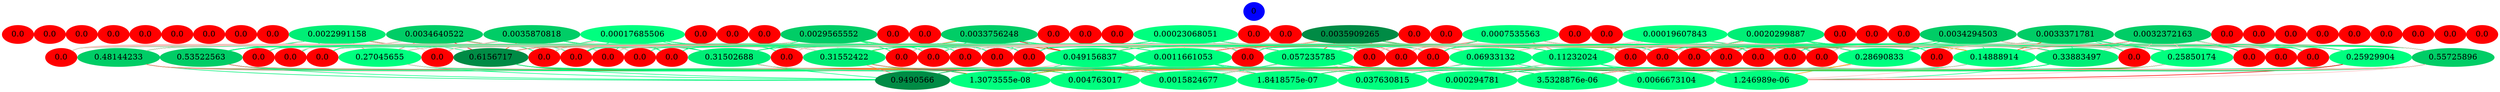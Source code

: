 graph {
	edge [bgcolor="purple:pink" color=yellow nodesep=0 rankdir=LR]
	graph [nodesep=0 ordering=out ranksep=0]
	node [rankdir=LR]
	I [label=0 color=blue height=0.2 style=filled width=0.2]
	x_0 [label=0.0 color=red height=0.2 style=filled width=0.2]
	x_1 [label=0.0 color=red height=0.2 style=filled width=0.2]
	x_2 [label=0.0 color=red height=0.2 style=filled width=0.2]
	x_3 [label=0.0 color=red height=0.2 style=filled width=0.2]
	x_4 [label=0.0 color=red height=0.2 style=filled width=0.2]
	x_5 [label=0.0 color=red height=0.2 style=filled width=0.2]
	x_6 [label=0.0 color=red height=0.2 style=filled width=0.2]
	x_7 [label=0.0 color=red height=0.2 style=filled width=0.2]
	x_8 [label=0.0 color=red height=0.2 style=filled width=0.2]
	x_9 [label=0.0022991158 color=springgreen2 fillcolor=springgreen2 height=0.2 style=filled width=0.2]
	x_10 [label=0.0034640522 color=springgreen3 fillcolor=springgreen3 height=0.2 style=filled width=0.2]
	x_11 [label=0.0035870818 color=springgreen3 fillcolor=springgreen3 height=0.2 style=filled width=0.2]
	x_12 [label=0.00017685506 color=springgreen fillcolor=springgreen height=0.2 style=filled width=0.2]
	x_13 [label=0.0 color=red height=0.2 style=filled width=0.2]
	x_14 [label=0.0 color=red height=0.2 style=filled width=0.2]
	x_15 [label=0.0 color=red height=0.2 style=filled width=0.2]
	x_16 [label=0.0029565552 color=springgreen3 fillcolor=springgreen3 height=0.2 style=filled width=0.2]
	x_17 [label=0.0 color=red height=0.2 style=filled width=0.2]
	x_18 [label=0.0 color=red height=0.2 style=filled width=0.2]
	x_19 [label=0.0033756248 color=springgreen3 fillcolor=springgreen3 height=0.2 style=filled width=0.2]
	x_20 [label=0.0 color=red height=0.2 style=filled width=0.2]
	x_21 [label=0.0 color=red height=0.2 style=filled width=0.2]
	x_22 [label=0.0 color=red height=0.2 style=filled width=0.2]
	x_23 [label=0.00023068051 color=springgreen fillcolor=springgreen height=0.2 style=filled width=0.2]
	x_24 [label=0.0 color=red height=0.2 style=filled width=0.2]
	x_25 [label=0.0 color=red height=0.2 style=filled width=0.2]
	x_26 [label=0.0035909265 color=springgreen4 fillcolor=springgreen4 height=0.2 style=filled width=0.2]
	x_27 [label=0.0 color=red height=0.2 style=filled width=0.2]
	x_28 [label=0.0 color=red height=0.2 style=filled width=0.2]
	x_29 [label=0.0007535563 color=springgreen fillcolor=springgreen height=0.2 style=filled width=0.2]
	x_30 [label=0.0 color=red height=0.2 style=filled width=0.2]
	x_31 [label=0.0 color=red height=0.2 style=filled width=0.2]
	x_32 [label=0.00019607843 color=springgreen fillcolor=springgreen height=0.2 style=filled width=0.2]
	x_33 [label=0.0020299887 color=springgreen2 fillcolor=springgreen2 height=0.2 style=filled width=0.2]
	x_34 [label=0.0 color=red height=0.2 style=filled width=0.2]
	x_35 [label=0.0 color=red height=0.2 style=filled width=0.2]
	x_36 [label=0.0 color=red height=0.2 style=filled width=0.2]
	x_37 [label=0.0034294503 color=springgreen3 fillcolor=springgreen3 height=0.2 style=filled width=0.2]
	x_38 [label=0.0033371781 color=springgreen3 fillcolor=springgreen3 height=0.2 style=filled width=0.2]
	x_39 [label=0.0032372163 color=springgreen3 fillcolor=springgreen3 height=0.2 style=filled width=0.2]
	x_40 [label=0.0 color=red height=0.2 style=filled width=0.2]
	x_41 [label=0.0 color=red height=0.2 style=filled width=0.2]
	x_42 [label=0.0 color=red height=0.2 style=filled width=0.2]
	x_43 [label=0.0 color=red height=0.2 style=filled width=0.2]
	x_44 [label=0.0 color=red height=0.2 style=filled width=0.2]
	x_45 [label=0.0 color=red height=0.2 style=filled width=0.2]
	x_46 [label=0.0 color=red height=0.2 style=filled width=0.2]
	x_47 [label=0.0 color=red height=0.2 style=filled width=0.2]
	x_48 [label=0.0 color=red height=0.2 style=filled width=0.2]
	I -- x_0 [style=invis]
	I -- x_1 [style=invis]
	I -- x_2 [style=invis]
	I -- x_3 [style=invis]
	I -- x_4 [style=invis]
	I -- x_5 [style=invis]
	I -- x_6 [style=invis]
	I -- x_7 [style=invis]
	I -- x_8 [style=invis]
	I -- x_9 [style=invis]
	I -- x_10 [style=invis]
	I -- x_11 [style=invis]
	I -- x_12 [style=invis]
	I -- x_13 [style=invis]
	I -- x_14 [style=invis]
	I -- x_15 [style=invis]
	I -- x_16 [style=invis]
	I -- x_17 [style=invis]
	I -- x_18 [style=invis]
	I -- x_19 [style=invis]
	I -- x_20 [style=invis]
	I -- x_21 [style=invis]
	I -- x_22 [style=invis]
	I -- x_23 [style=invis]
	I -- x_24 [style=invis]
	I -- x_25 [style=invis]
	I -- x_26 [style=invis]
	I -- x_27 [style=invis]
	I -- x_28 [style=invis]
	I -- x_29 [style=invis]
	I -- x_30 [style=invis]
	I -- x_31 [style=invis]
	I -- x_32 [style=invis]
	I -- x_33 [style=invis]
	I -- x_34 [style=invis]
	I -- x_35 [style=invis]
	I -- x_36 [style=invis]
	I -- x_37 [style=invis]
	I -- x_38 [style=invis]
	I -- x_39 [style=invis]
	I -- x_40 [style=invis]
	I -- x_41 [style=invis]
	I -- x_42 [style=invis]
	I -- x_43 [style=invis]
	I -- x_44 [style=invis]
	I -- x_45 [style=invis]
	I -- x_46 [style=invis]
	I -- x_47 [style=invis]
	I -- x_48 [style=invis]
	x1_0 [label=0.0 color=red fillcolor=red height=0.2 style=filled width=0.2]
	x1_1 [label=0.48144233 color=springgreen3 fillcolor=springgreen3 height=0.2 style=filled width=0.2]
	x1_2 [label=0.53522563 color=springgreen3 fillcolor=springgreen3 height=0.2 style=filled width=0.2]
	x1_3 [label=0.0 color=red fillcolor=red height=0.2 style=filled width=0.2]
	x1_4 [label=0.0 color=red fillcolor=red height=0.2 style=filled width=0.2]
	x1_5 [label=0.0 color=red fillcolor=red height=0.2 style=filled width=0.2]
	x1_6 [label=0.27045655 color=springgreen1 fillcolor=springgreen1 height=0.2 style=filled width=0.2]
	x1_7 [label=0.0 color=red fillcolor=red height=0.2 style=filled width=0.2]
	x1_8 [label=0.6156717 color=springgreen4 fillcolor=springgreen4 height=0.2 style=filled width=0.2]
	x1_9 [label=0.0 color=red fillcolor=red height=0.2 style=filled width=0.2]
	x1_10 [label=0.0 color=red fillcolor=red height=0.2 style=filled width=0.2]
	x1_11 [label=0.0 color=red fillcolor=red height=0.2 style=filled width=0.2]
	x1_12 [label=0.0 color=red fillcolor=red height=0.2 style=filled width=0.2]
	x1_13 [label=0.0 color=red fillcolor=red height=0.2 style=filled width=0.2]
	x1_14 [label=0.31502688 color=springgreen2 fillcolor=springgreen2 height=0.2 style=filled width=0.2]
	x1_15 [label=0.0 color=red fillcolor=red height=0.2 style=filled width=0.2]
	x1_16 [label=0.31552422 color=springgreen2 fillcolor=springgreen2 height=0.2 style=filled width=0.2]
	x1_17 [label=0.0 color=red fillcolor=red height=0.2 style=filled width=0.2]
	x1_18 [label=0.0 color=red fillcolor=red height=0.2 style=filled width=0.2]
	x1_19 [label=0.0 color=red fillcolor=red height=0.2 style=filled width=0.2]
	x1_20 [label=0.0 color=red fillcolor=red height=0.2 style=filled width=0.2]
	x1_21 [label=0.0 color=red fillcolor=red height=0.2 style=filled width=0.2]
	x1_22 [label=0.049156837 color=springgreen fillcolor=springgreen height=0.2 style=filled width=0.2]
	x1_23 [label=0.0011661053 color=springgreen fillcolor=springgreen height=0.2 style=filled width=0.2]
	x1_24 [label=0.0 color=red fillcolor=red height=0.2 style=filled width=0.2]
	x1_25 [label=0.057235785 color=springgreen fillcolor=springgreen height=0.2 style=filled width=0.2]
	x1_26 [label=0.0 color=red fillcolor=red height=0.2 style=filled width=0.2]
	x1_27 [label=0.0 color=red fillcolor=red height=0.2 style=filled width=0.2]
	x1_28 [label=0.0 color=red fillcolor=red height=0.2 style=filled width=0.2]
	x1_29 [label=0.06933132 color=springgreen fillcolor=springgreen height=0.2 style=filled width=0.2]
	x1_30 [label=0.11232024 color=springgreen fillcolor=springgreen height=0.2 style=filled width=0.2]
	x1_31 [label=0.0 color=red fillcolor=red height=0.2 style=filled width=0.2]
	x1_32 [label=0.0 color=red fillcolor=red height=0.2 style=filled width=0.2]
	x1_33 [label=0.0 color=red fillcolor=red height=0.2 style=filled width=0.2]
	x1_34 [label=0.0 color=red fillcolor=red height=0.2 style=filled width=0.2]
	x1_35 [label=0.0 color=red fillcolor=red height=0.2 style=filled width=0.2]
	x1_36 [label=0.0 color=red fillcolor=red height=0.2 style=filled width=0.2]
	x1_37 [label=0.0 color=red fillcolor=red height=0.2 style=filled width=0.2]
	x1_38 [label=0.28690833 color=springgreen1 fillcolor=springgreen1 height=0.2 style=filled width=0.2]
	x1_39 [label=0.0 color=red fillcolor=red height=0.2 style=filled width=0.2]
	x1_40 [label=0.14888914 color=springgreen fillcolor=springgreen height=0.2 style=filled width=0.2]
	x1_41 [label=0.33883497 color=springgreen2 fillcolor=springgreen2 height=0.2 style=filled width=0.2]
	x1_42 [label=0.0 color=red fillcolor=red height=0.2 style=filled width=0.2]
	x1_43 [label=0.25850174 color=springgreen1 fillcolor=springgreen1 height=0.2 style=filled width=0.2]
	x1_44 [label=0.0 color=red fillcolor=red height=0.2 style=filled width=0.2]
	x1_45 [label=0.0 color=red fillcolor=red height=0.2 style=filled width=0.2]
	x1_46 [label=0.0 color=red fillcolor=red height=0.2 style=filled width=0.2]
	x1_47 [label=0.25929904 color=springgreen1 fillcolor=springgreen1 height=0.2 style=filled width=0.2]
	x1_48 [label=0.55725896 color=springgreen3 fillcolor=springgreen3 height=0.2 style=filled width=0.2]
	x_9 -- x1_0 [color=springgreen]
	x_10 -- x1_0 [color=rosybrown1]
	x_11 -- x1_0 [color=rosybrown1]
	x_12 -- x1_0 [color=rosybrown1]
	x_16 -- x1_0 [color=rosybrown1]
	x_19 -- x1_0 [color=rosybrown1]
	x_23 -- x1_0 [color=springgreen]
	x_26 -- x1_0 [color=rosybrown1]
	x_29 -- x1_0 [color=rosybrown1]
	x_32 -- x1_0 [color=springgreen]
	x_33 -- x1_0 [color=springgreen]
	x_37 -- x1_0 [color=rosybrown1]
	x_38 -- x1_0 [color=springgreen]
	x_39 -- x1_0 [color=rosybrown1]
	x_9 -- x1_1 [color=springgreen1]
	x_10 -- x1_1 [color=springgreen1]
	x_11 -- x1_1 [color=springgreen]
	x_12 -- x1_1 [color=rosybrown1]
	x_16 -- x1_1 [color=salmon]
	x_19 -- x1_1 [color=springgreen]
	x_23 -- x1_1 [color=rosybrown1]
	x_26 -- x1_1 [color=springgreen1]
	x_29 -- x1_1 [color=springgreen]
	x_32 -- x1_1 [color=springgreen]
	x_33 -- x1_1 [color=springgreen1]
	x_37 -- x1_1 [color=springgreen1]
	x_38 -- x1_1 [color=springgreen1]
	x_39 -- x1_1 [color=rosybrown1]
	x_9 -- x1_2 [color=springgreen]
	x_10 -- x1_2 [color=springgreen1]
	x_11 -- x1_2 [color=springgreen2]
	x_12 -- x1_2 [color=springgreen]
	x_16 -- x1_2 [color=rosybrown1]
	x_19 -- x1_2 [color=springgreen1]
	x_23 -- x1_2 [color=springgreen]
	x_26 -- x1_2 [color=springgreen]
	x_29 -- x1_2 [color=springgreen]
	x_32 -- x1_2 [color=springgreen]
	x_33 -- x1_2 [color=springgreen1]
	x_37 -- x1_2 [color=springgreen]
	x_38 -- x1_2 [color=springgreen]
	x_39 -- x1_2 [color=springgreen1]
	x_9 -- x1_3 [color=rosybrown1]
	x_10 -- x1_3 [color=springgreen]
	x_11 -- x1_3 [color=springgreen]
	x_12 -- x1_3 [color=springgreen]
	x_16 -- x1_3 [color=springgreen]
	x_19 -- x1_3 [color=rosybrown1]
	x_23 -- x1_3 [color=springgreen]
	x_26 -- x1_3 [color=rosybrown1]
	x_29 -- x1_3 [color=rosybrown1]
	x_32 -- x1_3 [color=springgreen]
	x_33 -- x1_3 [color=springgreen]
	x_37 -- x1_3 [color=rosybrown1]
	x_38 -- x1_3 [color=rosybrown1]
	x_39 -- x1_3 [color=springgreen]
	x_9 -- x1_4 [color=springgreen]
	x_10 -- x1_4 [color=rosybrown1]
	x_11 -- x1_4 [color=springgreen]
	x_12 -- x1_4 [color=rosybrown1]
	x_16 -- x1_4 [color=springgreen]
	x_19 -- x1_4 [color=springgreen]
	x_23 -- x1_4 [color=springgreen]
	x_26 -- x1_4 [color=rosybrown1]
	x_29 -- x1_4 [color=rosybrown1]
	x_32 -- x1_4 [color=springgreen]
	x_33 -- x1_4 [color=springgreen]
	x_37 -- x1_4 [color=springgreen]
	x_38 -- x1_4 [color=rosybrown1]
	x_39 -- x1_4 [color=rosybrown1]
	x_9 -- x1_5 [color=rosybrown1]
	x_10 -- x1_5 [color=rosybrown1]
	x_11 -- x1_5 [color=springgreen]
	x_12 -- x1_5 [color=rosybrown1]
	x_16 -- x1_5 [color=springgreen]
	x_19 -- x1_5 [color=springgreen]
	x_23 -- x1_5 [color=springgreen]
	x_26 -- x1_5 [color=rosybrown1]
	x_29 -- x1_5 [color=rosybrown1]
	x_32 -- x1_5 [color=rosybrown1]
	x_33 -- x1_5 [color=rosybrown1]
	x_37 -- x1_5 [color=springgreen]
	x_38 -- x1_5 [color=springgreen]
	x_39 -- x1_5 [color=springgreen]
	x_9 -- x1_6 [color=salmon]
	x_10 -- x1_6 [color=salmon]
	x_11 -- x1_6 [color=rosybrown1]
	x_12 -- x1_6 [color=springgreen]
	x_16 -- x1_6 [color=springgreen3]
	x_19 -- x1_6 [color=springgreen1]
	x_23 -- x1_6 [color=springgreen]
	x_26 -- x1_6 [color=springgreen2]
	x_29 -- x1_6 [color=rosybrown1]
	x_32 -- x1_6 [color=rosybrown1]
	x_33 -- x1_6 [color=rosybrown1]
	x_37 -- x1_6 [color=springgreen]
	x_38 -- x1_6 [color=springgreen]
	x_39 -- x1_6 [color=rosybrown1]
	x_9 -- x1_7 [color=rosybrown1]
	x_10 -- x1_7 [color=springgreen]
	x_11 -- x1_7 [color=rosybrown1]
	x_12 -- x1_7 [color=rosybrown1]
	x_16 -- x1_7 [color=springgreen]
	x_19 -- x1_7 [color=springgreen]
	x_23 -- x1_7 [color=springgreen]
	x_26 -- x1_7 [color=rosybrown1]
	x_29 -- x1_7 [color=rosybrown1]
	x_32 -- x1_7 [color=rosybrown1]
	x_33 -- x1_7 [color=springgreen]
	x_37 -- x1_7 [color=springgreen]
	x_38 -- x1_7 [color=rosybrown1]
	x_39 -- x1_7 [color=rosybrown1]
	x_9 -- x1_8 [color=springgreen]
	x_10 -- x1_8 [color=red]
	x_11 -- x1_8 [color=orangered]
	x_12 -- x1_8 [color=rosybrown1]
	x_16 -- x1_8 [color=rosybrown1]
	x_19 -- x1_8 [color=orangered]
	x_23 -- x1_8 [color=springgreen]
	x_26 -- x1_8 [color=springgreen1]
	x_29 -- x1_8 [color=springgreen]
	x_32 -- x1_8 [color=springgreen]
	x_33 -- x1_8 [color=springgreen]
	x_37 -- x1_8 [color=orangered]
	x_38 -- x1_8 [color=rosybrown1]
	x_39 -- x1_8 [color=salmon]
	x_9 -- x1_9 [color=springgreen]
	x_10 -- x1_9 [color=springgreen]
	x_11 -- x1_9 [color=springgreen]
	x_12 -- x1_9 [color=springgreen]
	x_16 -- x1_9 [color=springgreen]
	x_19 -- x1_9 [color=rosybrown1]
	x_23 -- x1_9 [color=rosybrown1]
	x_26 -- x1_9 [color=rosybrown1]
	x_29 -- x1_9 [color=rosybrown1]
	x_32 -- x1_9 [color=springgreen]
	x_33 -- x1_9 [color=springgreen]
	x_37 -- x1_9 [color=springgreen]
	x_38 -- x1_9 [color=rosybrown1]
	x_39 -- x1_9 [color=rosybrown1]
	x_9 -- x1_10 [color=springgreen]
	x_10 -- x1_10 [color=springgreen]
	x_11 -- x1_10 [color=rosybrown1]
	x_12 -- x1_10 [color=springgreen]
	x_16 -- x1_10 [color=springgreen]
	x_19 -- x1_10 [color=springgreen]
	x_23 -- x1_10 [color=rosybrown1]
	x_26 -- x1_10 [color=springgreen]
	x_29 -- x1_10 [color=springgreen]
	x_32 -- x1_10 [color=springgreen]
	x_33 -- x1_10 [color=rosybrown1]
	x_37 -- x1_10 [color=springgreen]
	x_38 -- x1_10 [color=springgreen]
	x_39 -- x1_10 [color=springgreen]
	x_9 -- x1_11 [color=rosybrown1]
	x_10 -- x1_11 [color=springgreen]
	x_11 -- x1_11 [color=rosybrown1]
	x_12 -- x1_11 [color=springgreen]
	x_16 -- x1_11 [color=rosybrown1]
	x_19 -- x1_11 [color=springgreen]
	x_23 -- x1_11 [color=springgreen]
	x_26 -- x1_11 [color=rosybrown1]
	x_29 -- x1_11 [color=springgreen]
	x_32 -- x1_11 [color=rosybrown1]
	x_33 -- x1_11 [color=springgreen]
	x_37 -- x1_11 [color=rosybrown1]
	x_38 -- x1_11 [color=springgreen]
	x_39 -- x1_11 [color=rosybrown1]
	x_9 -- x1_12 [color=springgreen]
	x_10 -- x1_12 [color=springgreen]
	x_11 -- x1_12 [color=rosybrown1]
	x_12 -- x1_12 [color=rosybrown1]
	x_16 -- x1_12 [color=rosybrown1]
	x_19 -- x1_12 [color=rosybrown1]
	x_23 -- x1_12 [color=rosybrown1]
	x_26 -- x1_12 [color=rosybrown1]
	x_29 -- x1_12 [color=rosybrown1]
	x_32 -- x1_12 [color=rosybrown1]
	x_33 -- x1_12 [color=rosybrown1]
	x_37 -- x1_12 [color=springgreen]
	x_38 -- x1_12 [color=rosybrown1]
	x_39 -- x1_12 [color=springgreen]
	x_9 -- x1_13 [color=rosybrown1]
	x_10 -- x1_13 [color=springgreen]
	x_11 -- x1_13 [color=springgreen]
	x_12 -- x1_13 [color=springgreen]
	x_16 -- x1_13 [color=rosybrown1]
	x_19 -- x1_13 [color=springgreen]
	x_23 -- x1_13 [color=springgreen]
	x_26 -- x1_13 [color=rosybrown1]
	x_29 -- x1_13 [color=rosybrown1]
	x_32 -- x1_13 [color=springgreen]
	x_33 -- x1_13 [color=springgreen]
	x_37 -- x1_13 [color=springgreen]
	x_38 -- x1_13 [color=springgreen]
	x_39 -- x1_13 [color=springgreen]
	x_9 -- x1_14 [color=springgreen]
	x_10 -- x1_14 [color=springgreen2]
	x_11 -- x1_14 [color=springgreen3]
	x_12 -- x1_14 [color=springgreen]
	x_16 -- x1_14 [color=springgreen1]
	x_19 -- x1_14 [color=springgreen4]
	x_23 -- x1_14 [color=springgreen]
	x_26 -- x1_14 [color=orange]
	x_29 -- x1_14 [color=springgreen]
	x_32 -- x1_14 [color=rosybrown1]
	x_33 -- x1_14 [color=rosybrown1]
	x_37 -- x1_14 [color=springgreen]
	x_38 -- x1_14 [color=springgreen]
	x_39 -- x1_14 [color=springgreen2]
	x_9 -- x1_15 [color=springgreen]
	x_10 -- x1_15 [color=rosybrown1]
	x_11 -- x1_15 [color=springgreen]
	x_12 -- x1_15 [color=springgreen]
	x_16 -- x1_15 [color=rosybrown1]
	x_19 -- x1_15 [color=springgreen]
	x_23 -- x1_15 [color=rosybrown1]
	x_26 -- x1_15 [color=springgreen]
	x_29 -- x1_15 [color=rosybrown1]
	x_32 -- x1_15 [color=rosybrown1]
	x_33 -- x1_15 [color=springgreen]
	x_37 -- x1_15 [color=rosybrown1]
	x_38 -- x1_15 [color=rosybrown1]
	x_39 -- x1_15 [color=rosybrown1]
	x_9 -- x1_16 [color=salmon]
	x_10 -- x1_16 [color=springgreen2]
	x_11 -- x1_16 [color=springgreen]
	x_12 -- x1_16 [color=rosybrown1]
	x_16 -- x1_16 [color=rosybrown1]
	x_19 -- x1_16 [color=orange]
	x_23 -- x1_16 [color=rosybrown1]
	x_26 -- x1_16 [color=springgreen]
	x_29 -- x1_16 [color=rosybrown1]
	x_32 -- x1_16 [color=rosybrown1]
	x_33 -- x1_16 [color=springgreen]
	x_37 -- x1_16 [color=springgreen1]
	x_38 -- x1_16 [color=springgreen1]
	x_39 -- x1_16 [color=springgreen]
	x_9 -- x1_17 [color=springgreen]
	x_10 -- x1_17 [color=rosybrown1]
	x_11 -- x1_17 [color=springgreen]
	x_12 -- x1_17 [color=rosybrown1]
	x_16 -- x1_17 [color=springgreen]
	x_19 -- x1_17 [color=rosybrown1]
	x_23 -- x1_17 [color=springgreen]
	x_26 -- x1_17 [color=rosybrown1]
	x_29 -- x1_17 [color=springgreen]
	x_32 -- x1_17 [color=springgreen]
	x_33 -- x1_17 [color=springgreen]
	x_37 -- x1_17 [color=springgreen]
	x_38 -- x1_17 [color=springgreen]
	x_39 -- x1_17 [color=rosybrown1]
	x_9 -- x1_18 [color=rosybrown1]
	x_10 -- x1_18 [color=rosybrown1]
	x_11 -- x1_18 [color=springgreen]
	x_12 -- x1_18 [color=rosybrown1]
	x_16 -- x1_18 [color=springgreen]
	x_19 -- x1_18 [color=springgreen]
	x_23 -- x1_18 [color=springgreen]
	x_26 -- x1_18 [color=springgreen]
	x_29 -- x1_18 [color=rosybrown1]
	x_32 -- x1_18 [color=rosybrown1]
	x_33 -- x1_18 [color=rosybrown1]
	x_37 -- x1_18 [color=springgreen]
	x_38 -- x1_18 [color=springgreen]
	x_39 -- x1_18 [color=rosybrown1]
	x_9 -- x1_19 [color=rosybrown1]
	x_10 -- x1_19 [color=springgreen]
	x_11 -- x1_19 [color=rosybrown1]
	x_12 -- x1_19 [color=rosybrown1]
	x_16 -- x1_19 [color=springgreen]
	x_19 -- x1_19 [color=rosybrown1]
	x_23 -- x1_19 [color=rosybrown1]
	x_26 -- x1_19 [color=springgreen]
	x_29 -- x1_19 [color=springgreen]
	x_32 -- x1_19 [color=springgreen]
	x_33 -- x1_19 [color=rosybrown1]
	x_37 -- x1_19 [color=rosybrown1]
	x_38 -- x1_19 [color=springgreen]
	x_39 -- x1_19 [color=rosybrown1]
	x_9 -- x1_20 [color=rosybrown1]
	x_10 -- x1_20 [color=springgreen]
	x_11 -- x1_20 [color=rosybrown1]
	x_12 -- x1_20 [color=springgreen]
	x_16 -- x1_20 [color=springgreen]
	x_19 -- x1_20 [color=springgreen]
	x_23 -- x1_20 [color=springgreen]
	x_26 -- x1_20 [color=springgreen]
	x_29 -- x1_20 [color=springgreen]
	x_32 -- x1_20 [color=rosybrown1]
	x_33 -- x1_20 [color=rosybrown1]
	x_37 -- x1_20 [color=springgreen]
	x_38 -- x1_20 [color=rosybrown1]
	x_39 -- x1_20 [color=rosybrown1]
	x_9 -- x1_21 [color=rosybrown1]
	x_10 -- x1_21 [color=springgreen]
	x_11 -- x1_21 [color=rosybrown1]
	x_12 -- x1_21 [color=rosybrown1]
	x_16 -- x1_21 [color=springgreen]
	x_19 -- x1_21 [color=springgreen]
	x_23 -- x1_21 [color=springgreen]
	x_26 -- x1_21 [color=rosybrown1]
	x_29 -- x1_21 [color=springgreen]
	x_32 -- x1_21 [color=springgreen]
	x_33 -- x1_21 [color=springgreen]
	x_37 -- x1_21 [color=rosybrown1]
	x_38 -- x1_21 [color=springgreen]
	x_39 -- x1_21 [color=springgreen]
	x_9 -- x1_22 [color=springgreen]
	x_10 -- x1_22 [color=springgreen]
	x_11 -- x1_22 [color=salmon]
	x_12 -- x1_22 [color=rosybrown1]
	x_16 -- x1_22 [color=orangered]
	x_19 -- x1_22 [color=red]
	x_23 -- x1_22 [color=rosybrown1]
	x_26 -- x1_22 [color=orange]
	x_29 -- x1_22 [color=rosybrown1]
	x_32 -- x1_22 [color=springgreen]
	x_33 -- x1_22 [color=springgreen]
	x_37 -- x1_22 [color=salmon]
	x_38 -- x1_22 [color=rosybrown1]
	x_39 -- x1_22 [color=springgreen]
	x_9 -- x1_23 [color=rosybrown1]
	x_10 -- x1_23 [color=salmon]
	x_11 -- x1_23 [color=rosybrown1]
	x_12 -- x1_23 [color=rosybrown1]
	x_16 -- x1_23 [color=springgreen]
	x_19 -- x1_23 [color=springgreen]
	x_23 -- x1_23 [color=rosybrown1]
	x_26 -- x1_23 [color=salmon]
	x_29 -- x1_23 [color=rosybrown1]
	x_32 -- x1_23 [color=rosybrown1]
	x_33 -- x1_23 [color=orange]
	x_37 -- x1_23 [color=orangered]
	x_38 -- x1_23 [color=orangered]
	x_39 -- x1_23 [color=salmon]
	x_9 -- x1_24 [color=rosybrown1]
	x_10 -- x1_24 [color=rosybrown1]
	x_11 -- x1_24 [color=rosybrown1]
	x_12 -- x1_24 [color=rosybrown1]
	x_16 -- x1_24 [color=springgreen]
	x_19 -- x1_24 [color=springgreen]
	x_23 -- x1_24 [color=rosybrown1]
	x_26 -- x1_24 [color=rosybrown1]
	x_29 -- x1_24 [color=rosybrown1]
	x_32 -- x1_24 [color=rosybrown1]
	x_33 -- x1_24 [color=springgreen]
	x_37 -- x1_24 [color=springgreen]
	x_38 -- x1_24 [color=springgreen]
	x_39 -- x1_24 [color=springgreen]
	x_9 -- x1_25 [color=springgreen]
	x_10 -- x1_25 [color=springgreen1]
	x_11 -- x1_25 [color=springgreen]
	x_12 -- x1_25 [color=rosybrown1]
	x_16 -- x1_25 [color=springgreen]
	x_19 -- x1_25 [color=springgreen]
	x_23 -- x1_25 [color=rosybrown1]
	x_26 -- x1_25 [color=orangered]
	x_29 -- x1_25 [color=rosybrown1]
	x_32 -- x1_25 [color=rosybrown1]
	x_33 -- x1_25 [color=rosybrown1]
	x_37 -- x1_25 [color=rosybrown1]
	x_38 -- x1_25 [color=rosybrown1]
	x_39 -- x1_25 [color=springgreen]
	x_9 -- x1_26 [color=springgreen]
	x_10 -- x1_26 [color=rosybrown1]
	x_11 -- x1_26 [color=springgreen]
	x_12 -- x1_26 [color=springgreen]
	x_16 -- x1_26 [color=rosybrown1]
	x_19 -- x1_26 [color=springgreen]
	x_23 -- x1_26 [color=springgreen]
	x_26 -- x1_26 [color=rosybrown1]
	x_29 -- x1_26 [color=rosybrown1]
	x_32 -- x1_26 [color=rosybrown1]
	x_33 -- x1_26 [color=springgreen]
	x_37 -- x1_26 [color=rosybrown1]
	x_38 -- x1_26 [color=springgreen]
	x_39 -- x1_26 [color=rosybrown1]
	x_9 -- x1_27 [color=orange]
	x_10 -- x1_27 [color=springgreen]
	x_11 -- x1_27 [color=salmon]
	x_12 -- x1_27 [color=rosybrown1]
	x_16 -- x1_27 [color=rosybrown1]
	x_19 -- x1_27 [color=red]
	x_23 -- x1_27 [color=rosybrown1]
	x_26 -- x1_27 [color=salmon]
	x_29 -- x1_27 [color=salmon]
	x_32 -- x1_27 [color=rosybrown1]
	x_33 -- x1_27 [color=orange]
	x_37 -- x1_27 [color=salmon]
	x_38 -- x1_27 [color=salmon]
	x_39 -- x1_27 [color=rosybrown1]
	x_9 -- x1_28 [color=rosybrown1]
	x_10 -- x1_28 [color=rosybrown1]
	x_11 -- x1_28 [color=springgreen]
	x_12 -- x1_28 [color=springgreen]
	x_16 -- x1_28 [color=springgreen]
	x_19 -- x1_28 [color=springgreen]
	x_23 -- x1_28 [color=springgreen]
	x_26 -- x1_28 [color=rosybrown1]
	x_29 -- x1_28 [color=springgreen]
	x_32 -- x1_28 [color=rosybrown1]
	x_33 -- x1_28 [color=springgreen]
	x_37 -- x1_28 [color=rosybrown1]
	x_38 -- x1_28 [color=rosybrown1]
	x_39 -- x1_28 [color=springgreen]
	x_9 -- x1_29 [color=springgreen]
	x_10 -- x1_29 [color=orange]
	x_11 -- x1_29 [color=salmon]
	x_12 -- x1_29 [color=springgreen]
	x_16 -- x1_29 [color=orange]
	x_19 -- x1_29 [color=orange]
	x_23 -- x1_29 [color=rosybrown1]
	x_26 -- x1_29 [color=rosybrown1]
	x_29 -- x1_29 [color=rosybrown1]
	x_32 -- x1_29 [color=rosybrown1]
	x_33 -- x1_29 [color=rosybrown1]
	x_37 -- x1_29 [color=orangered]
	x_38 -- x1_29 [color=salmon]
	x_39 -- x1_29 [color=rosybrown1]
	x_9 -- x1_30 [color=salmon]
	x_10 -- x1_30 [color=orange]
	x_11 -- x1_30 [color=rosybrown1]
	x_12 -- x1_30 [color=springgreen]
	x_16 -- x1_30 [color=springgreen2]
	x_19 -- x1_30 [color=springgreen1]
	x_23 -- x1_30 [color=springgreen]
	x_26 -- x1_30 [color=springgreen]
	x_29 -- x1_30 [color=salmon]
	x_32 -- x1_30 [color=rosybrown1]
	x_33 -- x1_30 [color=orange]
	x_37 -- x1_30 [color=orange]
	x_38 -- x1_30 [color=springgreen]
	x_39 -- x1_30 [color=rosybrown1]
	x_9 -- x1_31 [color=salmon]
	x_10 -- x1_31 [color=orangered]
	x_11 -- x1_31 [color=orange]
	x_12 -- x1_31 [color=springgreen]
	x_16 -- x1_31 [color=springgreen1]
	x_19 -- x1_31 [color=orange]
	x_23 -- x1_31 [color=rosybrown1]
	x_26 -- x1_31 [color=orange]
	x_29 -- x1_31 [color=salmon]
	x_32 -- x1_31 [color=rosybrown1]
	x_33 -- x1_31 [color=salmon]
	x_37 -- x1_31 [color=salmon]
	x_38 -- x1_31 [color=rosybrown1]
	x_39 -- x1_31 [color=rosybrown1]
	x_9 -- x1_32 [color=springgreen]
	x_10 -- x1_32 [color=rosybrown1]
	x_11 -- x1_32 [color=rosybrown1]
	x_12 -- x1_32 [color=springgreen]
	x_16 -- x1_32 [color=springgreen]
	x_19 -- x1_32 [color=rosybrown1]
	x_23 -- x1_32 [color=springgreen]
	x_26 -- x1_32 [color=rosybrown1]
	x_29 -- x1_32 [color=springgreen]
	x_32 -- x1_32 [color=springgreen]
	x_33 -- x1_32 [color=rosybrown1]
	x_37 -- x1_32 [color=springgreen]
	x_38 -- x1_32 [color=springgreen]
	x_39 -- x1_32 [color=springgreen]
	x_9 -- x1_33 [color=springgreen]
	x_10 -- x1_33 [color=rosybrown1]
	x_11 -- x1_33 [color=springgreen]
	x_12 -- x1_33 [color=rosybrown1]
	x_16 -- x1_33 [color=springgreen]
	x_19 -- x1_33 [color=springgreen]
	x_23 -- x1_33 [color=rosybrown1]
	x_26 -- x1_33 [color=rosybrown1]
	x_29 -- x1_33 [color=rosybrown1]
	x_32 -- x1_33 [color=springgreen]
	x_33 -- x1_33 [color=springgreen]
	x_37 -- x1_33 [color=rosybrown1]
	x_38 -- x1_33 [color=rosybrown1]
	x_39 -- x1_33 [color=springgreen]
	x_9 -- x1_34 [color=springgreen]
	x_10 -- x1_34 [color=springgreen]
	x_11 -- x1_34 [color=rosybrown1]
	x_12 -- x1_34 [color=springgreen]
	x_16 -- x1_34 [color=rosybrown1]
	x_19 -- x1_34 [color=springgreen]
	x_23 -- x1_34 [color=rosybrown1]
	x_26 -- x1_34 [color=rosybrown1]
	x_29 -- x1_34 [color=rosybrown1]
	x_32 -- x1_34 [color=rosybrown1]
	x_33 -- x1_34 [color=rosybrown1]
	x_37 -- x1_34 [color=rosybrown1]
	x_38 -- x1_34 [color=rosybrown1]
	x_39 -- x1_34 [color=springgreen]
	x_9 -- x1_35 [color=rosybrown1]
	x_10 -- x1_35 [color=springgreen]
	x_11 -- x1_35 [color=rosybrown1]
	x_12 -- x1_35 [color=springgreen]
	x_16 -- x1_35 [color=rosybrown1]
	x_19 -- x1_35 [color=rosybrown1]
	x_23 -- x1_35 [color=rosybrown1]
	x_26 -- x1_35 [color=springgreen]
	x_29 -- x1_35 [color=rosybrown1]
	x_32 -- x1_35 [color=springgreen]
	x_33 -- x1_35 [color=rosybrown1]
	x_37 -- x1_35 [color=springgreen]
	x_38 -- x1_35 [color=rosybrown1]
	x_39 -- x1_35 [color=springgreen]
	x_9 -- x1_36 [color=rosybrown1]
	x_10 -- x1_36 [color=springgreen]
	x_11 -- x1_36 [color=springgreen]
	x_12 -- x1_36 [color=springgreen]
	x_16 -- x1_36 [color=springgreen]
	x_19 -- x1_36 [color=rosybrown1]
	x_23 -- x1_36 [color=rosybrown1]
	x_26 -- x1_36 [color=rosybrown1]
	x_29 -- x1_36 [color=rosybrown1]
	x_32 -- x1_36 [color=rosybrown1]
	x_33 -- x1_36 [color=springgreen]
	x_37 -- x1_36 [color=rosybrown1]
	x_38 -- x1_36 [color=springgreen]
	x_39 -- x1_36 [color=springgreen]
	x_9 -- x1_37 [color=springgreen]
	x_10 -- x1_37 [color=springgreen]
	x_11 -- x1_37 [color=springgreen]
	x_12 -- x1_37 [color=springgreen]
	x_16 -- x1_37 [color=springgreen]
	x_19 -- x1_37 [color=rosybrown1]
	x_23 -- x1_37 [color=springgreen]
	x_26 -- x1_37 [color=rosybrown1]
	x_29 -- x1_37 [color=springgreen]
	x_32 -- x1_37 [color=rosybrown1]
	x_33 -- x1_37 [color=springgreen]
	x_37 -- x1_37 [color=springgreen]
	x_38 -- x1_37 [color=springgreen]
	x_39 -- x1_37 [color=rosybrown1]
	x_9 -- x1_38 [color=springgreen]
	x_10 -- x1_38 [color=springgreen1]
	x_11 -- x1_38 [color=springgreen]
	x_12 -- x1_38 [color=springgreen]
	x_16 -- x1_38 [color=rosybrown1]
	x_19 -- x1_38 [color=springgreen]
	x_23 -- x1_38 [color=rosybrown1]
	x_26 -- x1_38 [color=red3]
	x_29 -- x1_38 [color=springgreen]
	x_32 -- x1_38 [color=rosybrown1]
	x_33 -- x1_38 [color=springgreen]
	x_37 -- x1_38 [color=springgreen2]
	x_38 -- x1_38 [color=springgreen]
	x_39 -- x1_38 [color=springgreen1]
	x_9 -- x1_39 [color=rosybrown1]
	x_10 -- x1_39 [color=rosybrown1]
	x_11 -- x1_39 [color=rosybrown1]
	x_12 -- x1_39 [color=springgreen]
	x_16 -- x1_39 [color=rosybrown1]
	x_19 -- x1_39 [color=rosybrown1]
	x_23 -- x1_39 [color=springgreen]
	x_26 -- x1_39 [color=rosybrown1]
	x_29 -- x1_39 [color=rosybrown1]
	x_32 -- x1_39 [color=springgreen]
	x_33 -- x1_39 [color=springgreen]
	x_37 -- x1_39 [color=rosybrown1]
	x_38 -- x1_39 [color=rosybrown1]
	x_39 -- x1_39 [color=rosybrown1]
	x_9 -- x1_40 [color=rosybrown1]
	x_10 -- x1_40 [color=salmon]
	x_11 -- x1_40 [color=rosybrown1]
	x_12 -- x1_40 [color=springgreen]
	x_16 -- x1_40 [color=springgreen1]
	x_19 -- x1_40 [color=springgreen1]
	x_23 -- x1_40 [color=rosybrown1]
	x_26 -- x1_40 [color=orangered]
	x_29 -- x1_40 [color=springgreen]
	x_32 -- x1_40 [color=rosybrown1]
	x_33 -- x1_40 [color=orange]
	x_37 -- x1_40 [color=springgreen]
	x_38 -- x1_40 [color=orangered]
	x_39 -- x1_40 [color=salmon]
	x_9 -- x1_41 [color=springgreen1]
	x_10 -- x1_41 [color=springgreen2]
	x_11 -- x1_41 [color=springgreen]
	x_12 -- x1_41 [color=rosybrown1]
	x_16 -- x1_41 [color=springgreen2]
	x_19 -- x1_41 [color=springgreen3]
	x_23 -- x1_41 [color=rosybrown1]
	x_26 -- x1_41 [color=springgreen3]
	x_29 -- x1_41 [color=springgreen]
	x_32 -- x1_41 [color=springgreen]
	x_33 -- x1_41 [color=springgreen]
	x_37 -- x1_41 [color=rosybrown1]
	x_38 -- x1_41 [color=springgreen1]
	x_39 -- x1_41 [color=rosybrown1]
	x_9 -- x1_42 [color=rosybrown1]
	x_10 -- x1_42 [color=rosybrown1]
	x_11 -- x1_42 [color=springgreen]
	x_12 -- x1_42 [color=rosybrown1]
	x_16 -- x1_42 [color=springgreen]
	x_19 -- x1_42 [color=springgreen]
	x_23 -- x1_42 [color=rosybrown1]
	x_26 -- x1_42 [color=springgreen]
	x_29 -- x1_42 [color=springgreen]
	x_32 -- x1_42 [color=rosybrown1]
	x_33 -- x1_42 [color=springgreen]
	x_37 -- x1_42 [color=rosybrown1]
	x_38 -- x1_42 [color=springgreen]
	x_39 -- x1_42 [color=rosybrown1]
	x_9 -- x1_43 [color=rosybrown1]
	x_10 -- x1_43 [color=springgreen1]
	x_11 -- x1_43 [color=springgreen]
	x_12 -- x1_43 [color=rosybrown1]
	x_16 -- x1_43 [color=springgreen1]
	x_19 -- x1_43 [color=springgreen2]
	x_23 -- x1_43 [color=rosybrown1]
	x_26 -- x1_43 [color=salmon]
	x_29 -- x1_43 [color=rosybrown1]
	x_32 -- x1_43 [color=rosybrown1]
	x_33 -- x1_43 [color=rosybrown1]
	x_37 -- x1_43 [color=springgreen2]
	x_38 -- x1_43 [color=springgreen]
	x_39 -- x1_43 [color=rosybrown1]
	x_9 -- x1_44 [color=springgreen]
	x_10 -- x1_44 [color=rosybrown1]
	x_11 -- x1_44 [color=springgreen]
	x_12 -- x1_44 [color=springgreen]
	x_16 -- x1_44 [color=springgreen]
	x_19 -- x1_44 [color=springgreen]
	x_23 -- x1_44 [color=springgreen]
	x_26 -- x1_44 [color=rosybrown1]
	x_29 -- x1_44 [color=rosybrown1]
	x_32 -- x1_44 [color=rosybrown1]
	x_33 -- x1_44 [color=rosybrown1]
	x_37 -- x1_44 [color=rosybrown1]
	x_38 -- x1_44 [color=springgreen]
	x_39 -- x1_44 [color=springgreen]
	x_9 -- x1_45 [color=rosybrown1]
	x_10 -- x1_45 [color=rosybrown1]
	x_11 -- x1_45 [color=rosybrown1]
	x_12 -- x1_45 [color=rosybrown1]
	x_16 -- x1_45 [color=springgreen]
	x_19 -- x1_45 [color=rosybrown1]
	x_23 -- x1_45 [color=rosybrown1]
	x_26 -- x1_45 [color=rosybrown1]
	x_29 -- x1_45 [color=rosybrown1]
	x_32 -- x1_45 [color=springgreen]
	x_33 -- x1_45 [color=springgreen]
	x_37 -- x1_45 [color=rosybrown1]
	x_38 -- x1_45 [color=rosybrown1]
	x_39 -- x1_45 [color=rosybrown1]
	x_9 -- x1_46 [color=rosybrown1]
	x_10 -- x1_46 [color=rosybrown1]
	x_11 -- x1_46 [color=springgreen]
	x_12 -- x1_46 [color=springgreen]
	x_16 -- x1_46 [color=rosybrown1]
	x_19 -- x1_46 [color=rosybrown1]
	x_23 -- x1_46 [color=rosybrown1]
	x_26 -- x1_46 [color=springgreen]
	x_29 -- x1_46 [color=springgreen]
	x_32 -- x1_46 [color=rosybrown1]
	x_33 -- x1_46 [color=springgreen]
	x_37 -- x1_46 [color=springgreen]
	x_38 -- x1_46 [color=rosybrown1]
	x_39 -- x1_46 [color=springgreen]
	x_9 -- x1_47 [color=springgreen1]
	x_10 -- x1_47 [color=springgreen]
	x_11 -- x1_47 [color=springgreen]
	x_12 -- x1_47 [color=springgreen]
	x_16 -- x1_47 [color=orange]
	x_19 -- x1_47 [color=springgreen]
	x_23 -- x1_47 [color=rosybrown1]
	x_26 -- x1_47 [color=orangered]
	x_29 -- x1_47 [color=springgreen]
	x_32 -- x1_47 [color=rosybrown1]
	x_33 -- x1_47 [color=springgreen1]
	x_37 -- x1_47 [color=springgreen2]
	x_38 -- x1_47 [color=rosybrown1]
	x_39 -- x1_47 [color=springgreen1]
	x_9 -- x1_48 [color=salmon]
	x_10 -- x1_48 [color=salmon]
	x_11 -- x1_48 [color=springgreen]
	x_12 -- x1_48 [color=springgreen]
	x_16 -- x1_48 [color=springgreen]
	x_19 -- x1_48 [color=springgreen]
	x_23 -- x1_48 [color=springgreen]
	x_26 -- x1_48 [color=springgreen2]
	x_29 -- x1_48 [color=rosybrown1]
	x_32 -- x1_48 [color=springgreen]
	x_33 -- x1_48 [color=springgreen]
	x_37 -- x1_48 [color=rosybrown1]
	x_38 -- x1_48 [color=springgreen2]
	x_39 -- x1_48 [color=rosybrown1]
	x2_0 [label=0.9490566 color=springgreen4 fillcolor=springgreen4 height=0.2 style=filled width=0.2]
	x2_1 [label="1.3073555e-08" color=springgreen fillcolor=springgreen height=0.2 style=filled width=0.2]
	x2_2 [label=0.004763017 color=springgreen fillcolor=springgreen height=0.2 style=filled width=0.2]
	x2_3 [label=0.0015824677 color=springgreen fillcolor=springgreen height=0.2 style=filled width=0.2]
	x2_4 [label="1.8418575e-07" color=springgreen fillcolor=springgreen height=0.2 style=filled width=0.2]
	x2_5 [label=0.037630815 color=springgreen fillcolor=springgreen height=0.2 style=filled width=0.2]
	x2_6 [label=0.000294781 color=springgreen fillcolor=springgreen height=0.2 style=filled width=0.2]
	x2_7 [label="3.5328876e-06" color=springgreen fillcolor=springgreen height=0.2 style=filled width=0.2]
	x2_8 [label=0.0066673104 color=springgreen fillcolor=springgreen height=0.2 style=filled width=0.2]
	x2_9 [label="1.246989e-06" color=springgreen fillcolor=springgreen height=0.2 style=filled width=0.2]
	x1_1 -- x2_0 [color=springgreen2]
	x1_2 -- x2_0 [color=springgreen]
	x1_6 -- x2_0 [color=springgreen1]
	x1_8 -- x2_0 [color=springgreen]
	x1_14 -- x2_0 [color=springgreen]
	x1_16 -- x2_0 [color=salmon]
	x1_22 -- x2_0 [color=rosybrown1]
	x1_23 -- x2_0 [color=rosybrown1]
	x1_25 -- x2_0 [color=rosybrown1]
	x1_29 -- x2_0 [color=rosybrown1]
	x1_30 -- x2_0 [color=rosybrown1]
	x1_38 -- x2_0 [color=springgreen]
	x1_40 -- x2_0 [color=rosybrown1]
	x1_41 -- x2_0 [color=springgreen]
	x1_43 -- x2_0 [color=springgreen2]
	x1_47 -- x2_0 [color=rosybrown1]
	x1_48 -- x2_0 [color=springgreen3]
	x1_1 -- x2_1 [color=orangered]
	x1_2 -- x2_1 [color=salmon]
	x1_6 -- x2_1 [color=rosybrown1]
	x1_8 -- x2_1 [color=orangered]
	x1_14 -- x2_1 [color=orange]
	x1_16 -- x2_1 [color=springgreen3]
	x1_22 -- x2_1 [color=springgreen]
	x1_23 -- x2_1 [color=springgreen]
	x1_25 -- x2_1 [color=springgreen]
	x1_29 -- x2_1 [color=springgreen]
	x1_30 -- x2_1 [color=rosybrown1]
	x1_38 -- x2_1 [color=springgreen1]
	x1_40 -- x2_1 [color=springgreen1]
	x1_41 -- x2_1 [color=red3]
	x1_43 -- x2_1 [color=springgreen]
	x1_47 -- x2_1 [color=springgreen2]
	x1_48 -- x2_1 [color=orange]
	x1_1 -- x2_2 [color=springgreen2]
	x1_2 -- x2_2 [color=springgreen2]
	x1_6 -- x2_2 [color=rosybrown1]
	x1_8 -- x2_2 [color=salmon]
	x1_14 -- x2_2 [color=rosybrown1]
	x1_16 -- x2_2 [color=springgreen1]
	x1_22 -- x2_2 [color=springgreen]
	x1_23 -- x2_2 [color=rosybrown1]
	x1_25 -- x2_2 [color=rosybrown1]
	x1_29 -- x2_2 [color=rosybrown1]
	x1_30 -- x2_2 [color=salmon]
	x1_38 -- x2_2 [color=rosybrown1]
	x1_40 -- x2_2 [color=springgreen1]
	x1_41 -- x2_2 [color=springgreen1]
	x1_43 -- x2_2 [color=orange]
	x1_47 -- x2_2 [color=springgreen2]
	x1_48 -- x2_2 [color=salmon]
	x1_1 -- x2_3 [color=springgreen1]
	x1_2 -- x2_3 [color=rosybrown1]
	x1_6 -- x2_3 [color=orangered]
	x1_8 -- x2_3 [color=springgreen1]
	x1_14 -- x2_3 [color=springgreen]
	x1_16 -- x2_3 [color=salmon]
	x1_22 -- x2_3 [color=springgreen]
	x1_23 -- x2_3 [color=rosybrown1]
	x1_25 -- x2_3 [color=springgreen]
	x1_29 -- x2_3 [color=springgreen]
	x1_30 -- x2_3 [color=rosybrown1]
	x1_38 -- x2_3 [color=springgreen3]
	x1_40 -- x2_3 [color=salmon]
	x1_41 -- x2_3 [color=springgreen]
	x1_43 -- x2_3 [color=springgreen2]
	x1_47 -- x2_3 [color=springgreen]
	x1_48 -- x2_3 [color=rosybrown1]
	x1_1 -- x2_4 [color=rosybrown1]
	x1_2 -- x2_4 [color=springgreen]
	x1_6 -- x2_4 [color=springgreen]
	x1_8 -- x2_4 [color=springgreen3]
	x1_14 -- x2_4 [color=springgreen]
	x1_16 -- x2_4 [color=orangered]
	x1_22 -- x2_4 [color=rosybrown1]
	x1_23 -- x2_4 [color=springgreen]
	x1_25 -- x2_4 [color=rosybrown1]
	x1_29 -- x2_4 [color=springgreen]
	x1_30 -- x2_4 [color=springgreen]
	x1_38 -- x2_4 [color=orangered]
	x1_40 -- x2_4 [color=springgreen]
	x1_41 -- x2_4 [color=salmon]
	x1_43 -- x2_4 [color=orangered]
	x1_47 -- x2_4 [color=salmon]
	x1_48 -- x2_4 [color=springgreen1]
	x1_1 -- x2_5 [color=rosybrown1]
	x1_2 -- x2_5 [color=springgreen]
	x1_6 -- x2_5 [color=springgreen]
	x1_8 -- x2_5 [color=springgreen1]
	x1_14 -- x2_5 [color=springgreen1]
	x1_16 -- x2_5 [color=salmon]
	x1_22 -- x2_5 [color=rosybrown1]
	x1_23 -- x2_5 [color=rosybrown1]
	x1_25 -- x2_5 [color=rosybrown1]
	x1_29 -- x2_5 [color=rosybrown1]
	x1_30 -- x2_5 [color=springgreen]
	x1_38 -- x2_5 [color=springgreen3]
	x1_40 -- x2_5 [color=rosybrown1]
	x1_41 -- x2_5 [color=salmon]
	x1_43 -- x2_5 [color=springgreen1]
	x1_47 -- x2_5 [color=springgreen1]
	x1_48 -- x2_5 [color=springgreen]
	x1_1 -- x2_6 [color=springgreen]
	x1_2 -- x2_6 [color=springgreen1]
	x1_6 -- x2_6 [color=springgreen2]
	x1_8 -- x2_6 [color=springgreen]
	x1_14 -- x2_6 [color=orange]
	x1_16 -- x2_6 [color=springgreen4]
	x1_22 -- x2_6 [color=springgreen]
	x1_23 -- x2_6 [color=rosybrown1]
	x1_25 -- x2_6 [color=rosybrown1]
	x1_29 -- x2_6 [color=rosybrown1]
	x1_30 -- x2_6 [color=rosybrown1]
	x1_38 -- x2_6 [color=orange]
	x1_40 -- x2_6 [color=salmon]
	x1_41 -- x2_6 [color=springgreen]
	x1_43 -- x2_6 [color=orangered]
	x1_47 -- x2_6 [color=rosybrown1]
	x1_48 -- x2_6 [color=springgreen3]
	x1_1 -- x2_7 [color=springgreen1]
	x1_2 -- x2_7 [color=red]
	x1_6 -- x2_7 [color=springgreen]
	x1_8 -- x2_7 [color=springgreen2]
	x1_14 -- x2_7 [color=red]
	x1_16 -- x2_7 [color=orange]
	x1_22 -- x2_7 [color=rosybrown1]
	x1_23 -- x2_7 [color=springgreen]
	x1_25 -- x2_7 [color=springgreen]
	x1_29 -- x2_7 [color=rosybrown1]
	x1_30 -- x2_7 [color=springgreen]
	x1_38 -- x2_7 [color=rosybrown1]
	x1_40 -- x2_7 [color=springgreen1]
	x1_41 -- x2_7 [color=springgreen2]
	x1_43 -- x2_7 [color=springgreen3]
	x1_47 -- x2_7 [color=salmon]
	x1_48 -- x2_7 [color=salmon]
	x1_1 -- x2_8 [color=salmon]
	x1_2 -- x2_8 [color=springgreen1]
	x1_6 -- x2_8 [color=springgreen]
	x1_8 -- x2_8 [color=orangered]
	x1_14 -- x2_8 [color=springgreen3]
	x1_16 -- x2_8 [color=springgreen1]
	x1_22 -- x2_8 [color=rosybrown1]
	x1_23 -- x2_8 [color=springgreen]
	x1_25 -- x2_8 [color=springgreen]
	x1_29 -- x2_8 [color=rosybrown1]
	x1_30 -- x2_8 [color=springgreen]
	x1_38 -- x2_8 [color=rosybrown1]
	x1_40 -- x2_8 [color=springgreen]
	x1_41 -- x2_8 [color=springgreen1]
	x1_43 -- x2_8 [color=springgreen]
	x1_47 -- x2_8 [color=springgreen]
	x1_48 -- x2_8 [color=rosybrown1]
	x1_1 -- x2_9 [color=salmon]
	x1_2 -- x2_9 [color=salmon]
	x1_6 -- x2_9 [color=rosybrown1]
	x1_8 -- x2_9 [color=springgreen1]
	x1_14 -- x2_9 [color=rosybrown1]
	x1_16 -- x2_9 [color=salmon]
	x1_22 -- x2_9 [color=rosybrown1]
	x1_23 -- x2_9 [color=springgreen]
	x1_25 -- x2_9 [color=springgreen]
	x1_29 -- x2_9 [color=springgreen]
	x1_30 -- x2_9 [color=springgreen]
	x1_38 -- x2_9 [color=orange]
	x1_40 -- x2_9 [color=rosybrown1]
	x1_41 -- x2_9 [color=springgreen1]
	x1_43 -- x2_9 [color=rosybrown1]
	x1_47 -- x2_9 [color=red]
	x1_48 -- x2_9 [color=rosybrown1]
}
